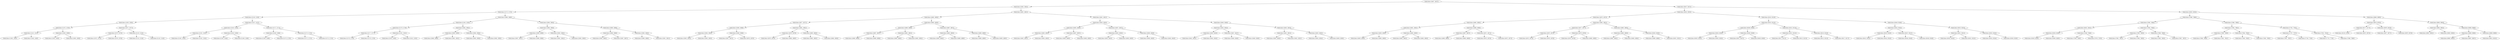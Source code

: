 digraph G{
621712981 [label="Node{data=[4957, 4957]}"]
621712981 -> 1080348000
1080348000 [label="Node{data=[2902, 2902]}"]
1080348000 -> 1380175429
1380175429 [label="Node{data=[2175, 2175]}"]
1380175429 -> 1595476165
1595476165 [label="Node{data=[2159, 2159]}"]
1595476165 -> 242520397
242520397 [label="Node{data=[1828, 1828]}"]
242520397 -> 1755140654
1755140654 [label="Node{data=[1470, 1470]}"]
1755140654 -> 618698910
618698910 [label="Node{data=[1415, 1415]}"]
618698910 -> 866710503
866710503 [label="Node{data=[1393, 1393]}"]
618698910 -> 436003366
436003366 [label="Node{data=[1449, 1449]}"]
1755140654 -> 468897557
468897557 [label="Node{data=[1659, 1659]}"]
468897557 -> 997621917
997621917 [label="Node{data=[1500, 1500]}"]
468897557 -> 1337289695
1337289695 [label="Node{data=[1800, 1800]}"]
242520397 -> 832986589
832986589 [label="Node{data=[2077, 2077]}"]
832986589 -> 1017226907
1017226907 [label="Node{data=[2075, 2075]}"]
1017226907 -> 870104058
870104058 [label="Node{data=[1875, 1875]}"]
1017226907 -> 1473496525
1473496525 [label="Node{data=[2076, 2076]}"]
832986589 -> 1410867807
1410867807 [label="Node{data=[2125, 2125]}"]
1410867807 -> 1706869561
1706869561 [label="Node{data=[2124, 2124]}"]
1410867807 -> 862562079
862562079 [label="Node{data=[2143, 2143]}"]
1595476165 -> 2061361426
2061361426 [label="Node{data=[2167, 2167]}"]
2061361426 -> 1866608332
1866608332 [label="Node{data=[2163, 2163]}"]
1866608332 -> 1818529046
1818529046 [label="Node{data=[2161, 2161]}"]
1818529046 -> 315334362
315334362 [label="Node{data=[2160, 2160]}"]
1818529046 -> 118175968
118175968 [label="Node{data=[2162, 2162]}"]
1866608332 -> 2034320003
2034320003 [label="Node{data=[2165, 2165]}"]
2034320003 -> 830831744
830831744 [label="Node{data=[2164, 2164]}"]
2034320003 -> 2146834724
2146834724 [label="Node{data=[2166, 2166]}"]
2061361426 -> 560263682
560263682 [label="Node{data=[2171, 2171]}"]
560263682 -> 1380116983
1380116983 [label="Node{data=[2169, 2169]}"]
1380116983 -> 1220144707
1220144707 [label="Node{data=[2168, 2168]}"]
1380116983 -> 130670921
130670921 [label="Node{data=[2170, 2170]}"]
560263682 -> 29095760
29095760 [label="Node{data=[2173, 2173]}"]
29095760 -> 1148435393
1148435393 [label="Node{data=[2172, 2172]}"]
29095760 -> 1128238842
1128238842 [label="Node{data=[2174, 2174]}"]
1380175429 -> 196410493
196410493 [label="Node{data=[2886, 2886]}"]
196410493 -> 1441504044
1441504044 [label="Node{data=[2183, 2183]}"]
1441504044 -> 211787747
211787747 [label="Node{data=[2179, 2179]}"]
211787747 -> 870877396
870877396 [label="Node{data=[2177, 2177]}"]
870877396 -> 529780160
529780160 [label="Node{data=[2176, 2176]}"]
870877396 -> 371722213
371722213 [label="Node{data=[2178, 2178]}"]
211787747 -> 1723396676
1723396676 [label="Node{data=[2181, 2181]}"]
1723396676 -> 291600495
291600495 [label="Node{data=[2180, 2180]}"]
1723396676 -> 270355022
270355022 [label="Node{data=[2182, 2182]}"]
1441504044 -> 1188847751
1188847751 [label="Node{data=[2882, 2882]}"]
1188847751 -> 1733791946
1733791946 [label="Node{data=[2880, 2880]}"]
1733791946 -> 2112826959
2112826959 [label="Node{data=[2869, 2869]}"]
1733791946 -> 131744902
131744902 [label="Node{data=[2881, 2881]}"]
1188847751 -> 581424290
581424290 [label="Node{data=[2884, 2884]}"]
581424290 -> 2033041916
2033041916 [label="Node{data=[2883, 2883]}"]
581424290 -> 2100561344
2100561344 [label="Node{data=[2885, 2885]}"]
196410493 -> 681545876
681545876 [label="Node{data=[2894, 2894]}"]
681545876 -> 880886753
880886753 [label="Node{data=[2890, 2890]}"]
880886753 -> 599021228
599021228 [label="Node{data=[2888, 2888]}"]
599021228 -> 2129878303
2129878303 [label="Node{data=[2887, 2887]}"]
599021228 -> 716990821
716990821 [label="Node{data=[2889, 2889]}"]
880886753 -> 345811352
345811352 [label="Node{data=[2892, 2892]}"]
345811352 -> 362585233
362585233 [label="Node{data=[2891, 2891]}"]
345811352 -> 1910710424
1910710424 [label="Node{data=[2893, 2893]}"]
681545876 -> 945657984
945657984 [label="Node{data=[2898, 2898]}"]
945657984 -> 1232873082
1232873082 [label="Node{data=[2896, 2896]}"]
1232873082 -> 955601872
955601872 [label="Node{data=[2895, 2895]}"]
1232873082 -> 1350194102
1350194102 [label="Node{data=[2897, 2897]}"]
945657984 -> 70736033
70736033 [label="Node{data=[2900, 2900]}"]
70736033 -> 743502251
743502251 [label="Node{data=[2899, 2899]}"]
70736033 -> 1051286562
1051286562 [label="Node{data=[2901, 2901]}"]
1080348000 -> 1020026786
1020026786 [label="Node{data=[4901, 4901]}"]
1020026786 -> 33614538
33614538 [label="Node{data=[4885, 4885]}"]
33614538 -> 704024200
704024200 [label="Node{data=[4877, 4877]}"]
704024200 -> 1573560280
1573560280 [label="Node{data=[2906, 2906]}"]
1573560280 -> 52820620
52820620 [label="Node{data=[2904, 2904]}"]
52820620 -> 116790936
116790936 [label="Node{data=[2903, 2903]}"]
52820620 -> 459885056
459885056 [label="Node{data=[2905, 2905]}"]
1573560280 -> 315896554
315896554 [label="Node{data=[2908, 2908]}"]
315896554 -> 1040800678
1040800678 [label="Node{data=[2907, 2907]}"]
315896554 -> 142460969
142460969 [label="Node{data=[4876, 4876]}"]
704024200 -> 1502984812
1502984812 [label="Node{data=[4881, 4881]}"]
1502984812 -> 1785037014
1785037014 [label="Node{data=[4879, 4879]}"]
1785037014 -> 516239959
516239959 [label="Node{data=[4878, 4878]}"]
1785037014 -> 2015333670
2015333670 [label="Node{data=[4880, 4880]}"]
1502984812 -> 204279443
204279443 [label="Node{data=[4883, 4883]}"]
204279443 -> 1242057968
1242057968 [label="Node{data=[4882, 4882]}"]
204279443 -> 2104002668
2104002668 [label="Node{data=[4884, 4884]}"]
33614538 -> 2031770714
2031770714 [label="Node{data=[4893, 4893]}"]
2031770714 -> 497519740
497519740 [label="Node{data=[4889, 4889]}"]
497519740 -> 356527348
356527348 [label="Node{data=[4887, 4887]}"]
356527348 -> 752025048
752025048 [label="Node{data=[4886, 4886]}"]
356527348 -> 117542036
117542036 [label="Node{data=[4888, 4888]}"]
497519740 -> 652485732
652485732 [label="Node{data=[4891, 4891]}"]
652485732 -> 844598208
844598208 [label="Node{data=[4890, 4890]}"]
652485732 -> 164666479
164666479 [label="Node{data=[4892, 4892]}"]
2031770714 -> 46060781
46060781 [label="Node{data=[4897, 4897]}"]
46060781 -> 92149722
92149722 [label="Node{data=[4895, 4895]}"]
92149722 -> 192517438
192517438 [label="Node{data=[4894, 4894]}"]
92149722 -> 113722330
113722330 [label="Node{data=[4896, 4896]}"]
46060781 -> 1915418195
1915418195 [label="Node{data=[4899, 4899]}"]
1915418195 -> 119537419
119537419 [label="Node{data=[4898, 4898]}"]
1915418195 -> 1074289331
1074289331 [label="Node{data=[4900, 4900]}"]
1020026786 -> 2087524603
2087524603 [label="Node{data=[4941, 4941]}"]
2087524603 -> 1506865483
1506865483 [label="Node{data=[4933, 4933]}"]
1506865483 -> 558869213
558869213 [label="Node{data=[4905, 4905]}"]
558869213 -> 596681093
596681093 [label="Node{data=[4903, 4903]}"]
596681093 -> 934207436
934207436 [label="Node{data=[4902, 4902]}"]
596681093 -> 1772759771
1772759771 [label="Node{data=[4904, 4904]}"]
558869213 -> 896498801
896498801 [label="Node{data=[4907, 4907]}"]
896498801 -> 332758992
332758992 [label="Node{data=[4906, 4906]}"]
896498801 -> 1388610265
1388610265 [label="Node{data=[4908, 4908]}"]
1506865483 -> 1778423464
1778423464 [label="Node{data=[4937, 4937]}"]
1778423464 -> 608367469
608367469 [label="Node{data=[4935, 4935]}"]
608367469 -> 475079626
475079626 [label="Node{data=[4934, 4934]}"]
608367469 -> 1786099923
1786099923 [label="Node{data=[4936, 4936]}"]
1778423464 -> 70174435
70174435 [label="Node{data=[4939, 4939]}"]
70174435 -> 935625872
935625872 [label="Node{data=[4938, 4938]}"]
70174435 -> 572440273
572440273 [label="Node{data=[4940, 4940]}"]
2087524603 -> 1709848929
1709848929 [label="Node{data=[4949, 4949]}"]
1709848929 -> 394388193
394388193 [label="Node{data=[4945, 4945]}"]
394388193 -> 74585221
74585221 [label="Node{data=[4943, 4943]}"]
74585221 -> 1405999852
1405999852 [label="Node{data=[4942, 4942]}"]
74585221 -> 1733873861
1733873861 [label="Node{data=[4944, 4944]}"]
394388193 -> 2136383525
2136383525 [label="Node{data=[4947, 4947]}"]
2136383525 -> 1804883318
1804883318 [label="Node{data=[4946, 4946]}"]
2136383525 -> 1446242386
1446242386 [label="Node{data=[4948, 4948]}"]
1709848929 -> 2001519785
2001519785 [label="Node{data=[4953, 4953]}"]
2001519785 -> 1028720109
1028720109 [label="Node{data=[4951, 4951]}"]
1028720109 -> 1948764372
1948764372 [label="Node{data=[4950, 4950]}"]
1028720109 -> 1033887610
1033887610 [label="Node{data=[4952, 4952]}"]
2001519785 -> 744963564
744963564 [label="Node{data=[4955, 4955]}"]
744963564 -> 422329312
422329312 [label="Node{data=[4954, 4954]}"]
744963564 -> 1401364857
1401364857 [label="Node{data=[4956, 4956]}"]
621712981 -> 270549116
270549116 [label="Node{data=[6557, 6557]}"]
270549116 -> 87918537
87918537 [label="Node{data=[6502, 6502]}"]
87918537 -> 2100711349
2100711349 [label="Node{data=[4973, 4973]}"]
2100711349 -> 399521155
399521155 [label="Node{data=[4965, 4965]}"]
399521155 -> 90285221
90285221 [label="Node{data=[4961, 4961]}"]
90285221 -> 1821075471
1821075471 [label="Node{data=[4959, 4959]}"]
1821075471 -> 596629964
596629964 [label="Node{data=[4958, 4958]}"]
1821075471 -> 904240147
904240147 [label="Node{data=[4960, 4960]}"]
90285221 -> 1034502790
1034502790 [label="Node{data=[4963, 4963]}"]
1034502790 -> 181767724
181767724 [label="Node{data=[4962, 4962]}"]
1034502790 -> 1464432387
1464432387 [label="Node{data=[4964, 4964]}"]
399521155 -> 1322609917
1322609917 [label="Node{data=[4969, 4969]}"]
1322609917 -> 966765267
966765267 [label="Node{data=[4967, 4967]}"]
966765267 -> 530446114
530446114 [label="Node{data=[4966, 4966]}"]
966765267 -> 66087613
66087613 [label="Node{data=[4968, 4968]}"]
1322609917 -> 1722240186
1722240186 [label="Node{data=[4971, 4971]}"]
1722240186 -> 573225871
573225871 [label="Node{data=[4970, 4970]}"]
1722240186 -> 1392409615
1392409615 [label="Node{data=[4972, 4972]}"]
2100711349 -> 1381712239
1381712239 [label="Node{data=[4981, 4981]}"]
1381712239 -> 247792898
247792898 [label="Node{data=[4977, 4977]}"]
247792898 -> 2034508182
2034508182 [label="Node{data=[4975, 4975]}"]
2034508182 -> 1484465333
1484465333 [label="Node{data=[4974, 4974]}"]
2034508182 -> 1344493292
1344493292 [label="Node{data=[4976, 4976]}"]
247792898 -> 1986573567
1986573567 [label="Node{data=[4979, 4979]}"]
1986573567 -> 788030261
788030261 [label="Node{data=[4978, 4978]}"]
1986573567 -> 799515859
799515859 [label="Node{data=[4980, 4980]}"]
1381712239 -> 1710822397
1710822397 [label="Node{data=[4985, 4985]}"]
1710822397 -> 1443208433
1443208433 [label="Node{data=[4983, 4983]}"]
1443208433 -> 998882511
998882511 [label="Node{data=[4982, 4982]}"]
1443208433 -> 697960017
697960017 [label="Node{data=[4984, 4984]}"]
1710822397 -> 72453732
72453732 [label="Node{data=[6500, 6500]}"]
72453732 -> 2127132683
2127132683 [label="Node{data=[4986, 4986]}"]
72453732 -> 147905753
147905753 [label="Node{data=[6501, 6501]}"]
87918537 -> 1895955228
1895955228 [label="Node{data=[6519, 6519]}"]
1895955228 -> 2041281014
2041281014 [label="Node{data=[6510, 6510]}"]
2041281014 -> 1284984808
1284984808 [label="Node{data=[6506, 6506]}"]
1284984808 -> 1110406327
1110406327 [label="Node{data=[6504, 6504]}"]
1110406327 -> 1015594741
1015594741 [label="Node{data=[6503, 6503]}"]
1110406327 -> 508433499
508433499 [label="Node{data=[6505, 6505]}"]
1284984808 -> 1758519413
1758519413 [label="Node{data=[6508, 6508]}"]
1758519413 -> 1365490452
1365490452 [label="Node{data=[6507, 6507]}"]
1758519413 -> 677759195
677759195 [label="Node{data=[6509, 6509]}"]
2041281014 -> 1181220160
1181220160 [label="Node{data=[6514, 6514]}"]
1181220160 -> 702246577
702246577 [label="Node{data=[6512, 6512]}"]
702246577 -> 1705823109
1705823109 [label="Node{data=[6511, 6511]}"]
702246577 -> 1661592827
1661592827 [label="Node{data=[6513, 6513]}"]
1181220160 -> 452827175
452827175 [label="Node{data=[6516, 6516]}"]
452827175 -> 1755435823
1755435823 [label="Node{data=[6515, 6515]}"]
452827175 -> 1808981341
1808981341 [label="Node{data=[6517, 6517]}"]
1895955228 -> 1204863712
1204863712 [label="Node{data=[6549, 6549]}"]
1204863712 -> 823809693
823809693 [label="Node{data=[6545, 6545]}"]
823809693 -> 1472516922
1472516922 [label="Node{data=[6543, 6543]}"]
1472516922 -> 704763050
704763050 [label="Node{data=[6542, 6542]}"]
1472516922 -> 1795671240
1795671240 [label="Node{data=[6544, 6544]}"]
823809693 -> 147511691
147511691 [label="Node{data=[6547, 6547]}"]
147511691 -> 2045150891
2045150891 [label="Node{data=[6546, 6546]}"]
147511691 -> 1575397817
1575397817 [label="Node{data=[6548, 6548]}"]
1204863712 -> 143791945
143791945 [label="Node{data=[6553, 6553]}"]
143791945 -> 1456111953
1456111953 [label="Node{data=[6551, 6551]}"]
1456111953 -> 458528509
458528509 [label="Node{data=[6550, 6550]}"]
1456111953 -> 1930907471
1930907471 [label="Node{data=[6552, 6552]}"]
143791945 -> 1797731899
1797731899 [label="Node{data=[6555, 6555]}"]
1797731899 -> 1768288775
1768288775 [label="Node{data=[6554, 6554]}"]
1797731899 -> 1454994088
1454994088 [label="Node{data=[6556, 6556]}"]
270549116 -> 522007047
522007047 [label="Node{data=[8035, 8035]}"]
522007047 -> 1306085681
1306085681 [label="Node{data=[7688, 7688]}"]
1306085681 -> 199917383
199917383 [label="Node{data=[7680, 7680]}"]
199917383 -> 383479968
383479968 [label="Node{data=[6561, 6561]}"]
383479968 -> 1621157238
1621157238 [label="Node{data=[6559, 6559]}"]
1621157238 -> 1740093586
1740093586 [label="Node{data=[6558, 6558]}"]
1621157238 -> 1065349988
1065349988 [label="Node{data=[6560, 6560]}"]
383479968 -> 1919736411
1919736411 [label="Node{data=[7648, 7648]}"]
1919736411 -> 360712757
360712757 [label="Node{data=[7636, 7636]}"]
1919736411 -> 1336496959
1336496959 [label="Node{data=[7679, 7679]}"]
199917383 -> 260926845
260926845 [label="Node{data=[7684, 7684]}"]
260926845 -> 455590101
455590101 [label="Node{data=[7682, 7682]}"]
455590101 -> 249798694
249798694 [label="Node{data=[7681, 7681]}"]
455590101 -> 198584942
198584942 [label="Node{data=[7683, 7683]}"]
260926845 -> 1876187372
1876187372 [label="Node{data=[7686, 7686]}"]
1876187372 -> 1246764203
1246764203 [label="Node{data=[7685, 7685]}"]
1876187372 -> 1495365463
1495365463 [label="Node{data=[7687, 7687]}"]
1306085681 -> 1671340871
1671340871 [label="Node{data=[7696, 7696]}"]
1671340871 -> 775980256
775980256 [label="Node{data=[7692, 7692]}"]
775980256 -> 1690263751
1690263751 [label="Node{data=[7690, 7690]}"]
1690263751 -> 913713352
913713352 [label="Node{data=[7689, 7689]}"]
1690263751 -> 543433178
543433178 [label="Node{data=[7691, 7691]}"]
775980256 -> 178898610
178898610 [label="Node{data=[7694, 7694]}"]
178898610 -> 353318520
353318520 [label="Node{data=[7693, 7693]}"]
178898610 -> 305691769
305691769 [label="Node{data=[7695, 7695]}"]
1671340871 -> 324269333
324269333 [label="Node{data=[7762, 7762]}"]
324269333 -> 1460350363
1460350363 [label="Node{data=[7707, 7707]}"]
1460350363 -> 995847668
995847668 [label="Node{data=[7697, 7697]}"]
1460350363 -> 1792087378
1792087378 [label="Node{data=[7759, 7759]}"]
324269333 -> 1713811008
1713811008 [label="Node{data=[7952, 7952]}"]
1713811008 -> 1750016234
1750016234 [label="Node{data=[7776, 7776]}"]
1713811008 -> 136037594
136037594 [label="Node{data=[7998, 7998]}"]
522007047 -> 1778526990
1778526990 [label="Node{data=[8980, 8980]}"]
1778526990 -> 965069984
965069984 [label="Node{data=[8976, 8976]}"]
965069984 -> 677180170
677180170 [label="Node{data=[8177, 8177]}"]
677180170 -> 2117586895
2117586895 [label="Node{data=[8159, 8159]}"]
677180170 -> 93770076
93770076 [label="Node{data=[8975, 8975]}"]
965069984 -> 308411778
308411778 [label="Node{data=[8978, 8978]}"]
308411778 -> 1575655527
1575655527 [label="Node{data=[8977, 8977]}"]
308411778 -> 501444002
501444002 [label="Node{data=[8979, 8979]}"]
1778526990 -> 776749939
776749939 [label="Node{data=[8984, 8984]}"]
776749939 -> 870069973
870069973 [label="Node{data=[8982, 8982]}"]
870069973 -> 989636969
989636969 [label="Node{data=[8981, 8981]}"]
870069973 -> 1014255081
1014255081 [label="Node{data=[8983, 8983]}"]
776749939 -> 1894766287
1894766287 [label="Node{data=[8988, 8988]}"]
1894766287 -> 584527001
584527001 [label="Node{data=[8986, 8986]}"]
584527001 -> 2101313099
2101313099 [label="Node{data=[8985, 8985]}"]
584527001 -> 1664773888
1664773888 [label="Node{data=[8987, 8987]}"]
1894766287 -> 1835897862
1835897862 [label="Node{data=[8989, 8989]}"]
1835897862 -> 1984286422
1984286422 [label="Node{data=[9915, 9915]}"]
}